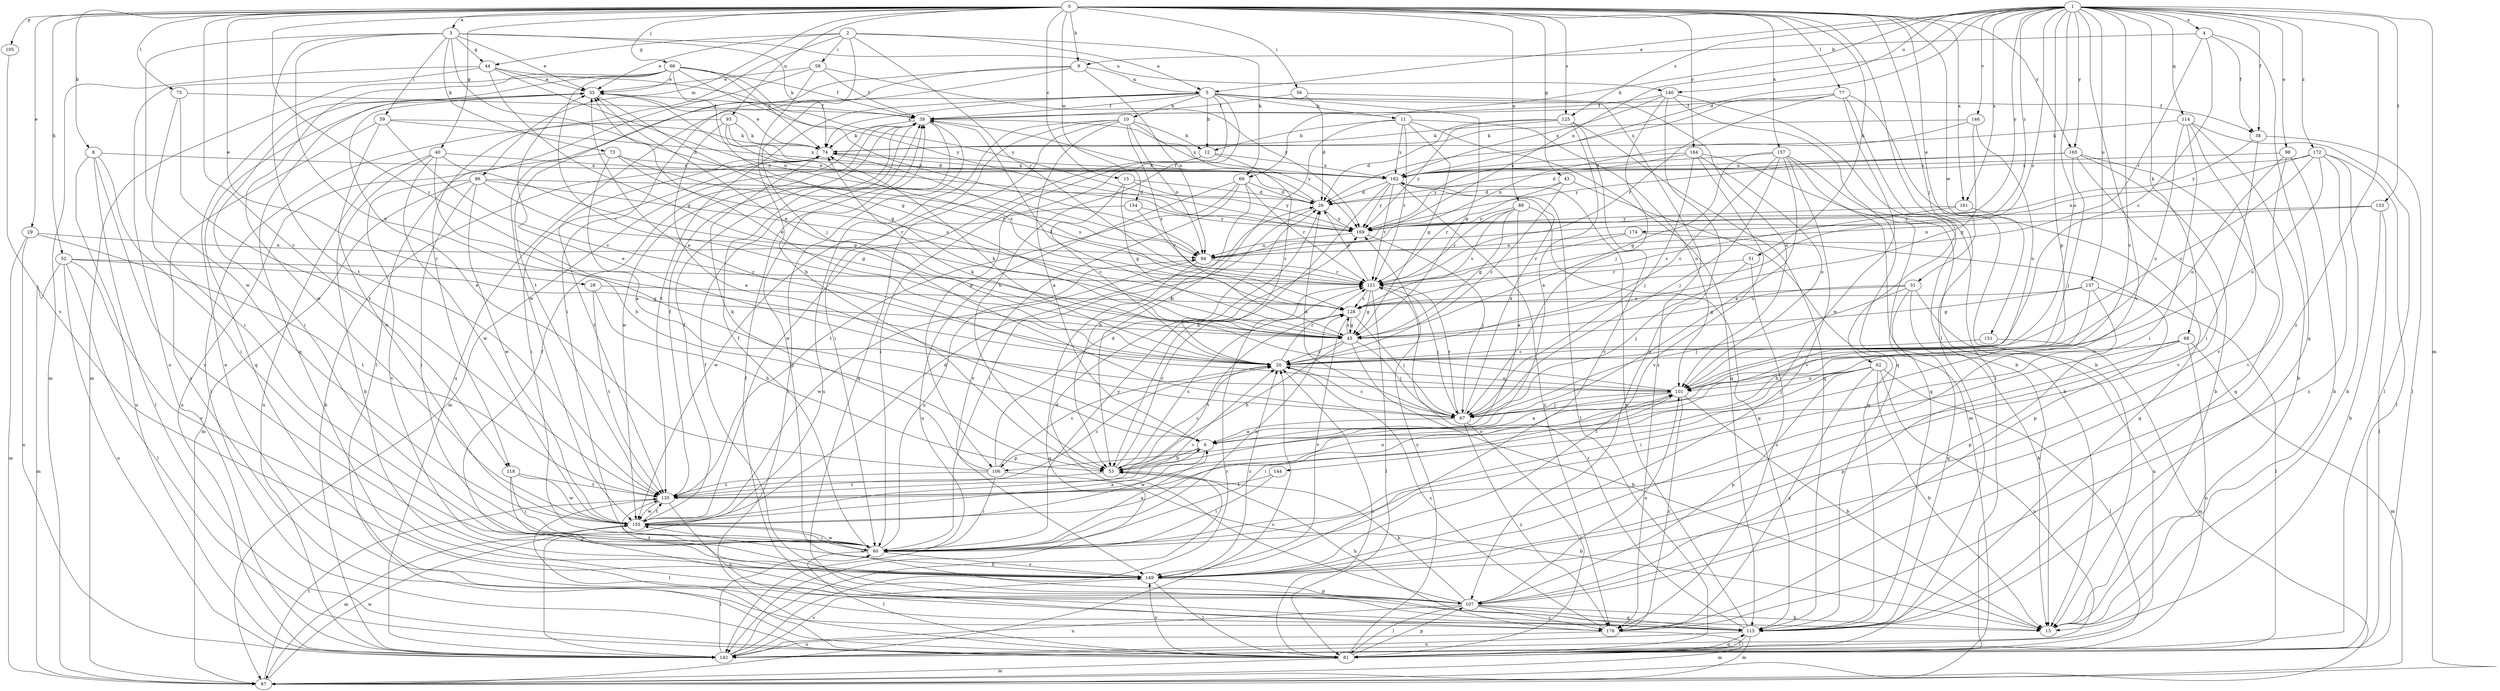 strict digraph  {
0;
1;
2;
3;
4;
5;
6;
8;
9;
10;
11;
12;
13;
15;
20;
26;
28;
29;
31;
33;
38;
39;
40;
43;
44;
45;
51;
52;
53;
56;
58;
59;
60;
62;
66;
67;
68;
69;
73;
74;
75;
77;
81;
86;
87;
88;
93;
94;
98;
101;
105;
106;
107;
114;
115;
118;
121;
125;
128;
133;
135;
137;
140;
142;
144;
146;
149;
151;
154;
155;
157;
161;
162;
164;
165;
169;
172;
174;
176;
0 -> 3  [label=a];
0 -> 8  [label=b];
0 -> 9  [label=b];
0 -> 15  [label=c];
0 -> 20  [label=c];
0 -> 28  [label=e];
0 -> 29  [label=e];
0 -> 31  [label=e];
0 -> 40  [label=g];
0 -> 43  [label=g];
0 -> 51  [label=h];
0 -> 52  [label=h];
0 -> 56  [label=i];
0 -> 62  [label=j];
0 -> 66  [label=j];
0 -> 75  [label=l];
0 -> 77  [label=l];
0 -> 81  [label=l];
0 -> 86  [label=m];
0 -> 88  [label=n];
0 -> 93  [label=n];
0 -> 105  [label=p];
0 -> 118  [label=r];
0 -> 125  [label=s];
0 -> 151  [label=w];
0 -> 154  [label=w];
0 -> 157  [label=x];
0 -> 161  [label=x];
0 -> 164  [label=y];
0 -> 165  [label=y];
1 -> 4  [label=a];
1 -> 5  [label=a];
1 -> 26  [label=d];
1 -> 38  [label=f];
1 -> 68  [label=k];
1 -> 69  [label=k];
1 -> 87  [label=m];
1 -> 94  [label=n];
1 -> 98  [label=o];
1 -> 101  [label=o];
1 -> 106  [label=p];
1 -> 114  [label=q];
1 -> 125  [label=s];
1 -> 128  [label=s];
1 -> 133  [label=t];
1 -> 137  [label=u];
1 -> 140  [label=u];
1 -> 144  [label=v];
1 -> 146  [label=v];
1 -> 149  [label=v];
1 -> 161  [label=x];
1 -> 165  [label=y];
1 -> 169  [label=y];
1 -> 172  [label=z];
1 -> 174  [label=z];
1 -> 176  [label=z];
2 -> 5  [label=a];
2 -> 33  [label=e];
2 -> 44  [label=g];
2 -> 58  [label=i];
2 -> 67  [label=j];
2 -> 69  [label=k];
2 -> 118  [label=r];
2 -> 121  [label=r];
3 -> 33  [label=e];
3 -> 44  [label=g];
3 -> 59  [label=i];
3 -> 73  [label=k];
3 -> 74  [label=k];
3 -> 94  [label=n];
3 -> 101  [label=o];
3 -> 135  [label=t];
3 -> 140  [label=u];
3 -> 155  [label=w];
4 -> 9  [label=b];
4 -> 20  [label=c];
4 -> 38  [label=f];
4 -> 115  [label=q];
4 -> 121  [label=r];
5 -> 10  [label=b];
5 -> 11  [label=b];
5 -> 12  [label=b];
5 -> 38  [label=f];
5 -> 39  [label=f];
5 -> 45  [label=g];
5 -> 53  [label=h];
5 -> 74  [label=k];
5 -> 106  [label=p];
5 -> 135  [label=t];
5 -> 142  [label=u];
5 -> 176  [label=z];
6 -> 53  [label=h];
6 -> 106  [label=p];
6 -> 155  [label=w];
8 -> 60  [label=i];
8 -> 81  [label=l];
8 -> 142  [label=u];
8 -> 149  [label=v];
8 -> 162  [label=x];
9 -> 5  [label=a];
9 -> 60  [label=i];
9 -> 94  [label=n];
9 -> 135  [label=t];
9 -> 155  [label=w];
10 -> 6  [label=a];
10 -> 12  [label=b];
10 -> 60  [label=i];
10 -> 94  [label=n];
10 -> 115  [label=q];
10 -> 128  [label=s];
10 -> 142  [label=u];
10 -> 169  [label=y];
11 -> 12  [label=b];
11 -> 45  [label=g];
11 -> 53  [label=h];
11 -> 101  [label=o];
11 -> 115  [label=q];
11 -> 121  [label=r];
11 -> 162  [label=x];
12 -> 20  [label=c];
12 -> 60  [label=i];
12 -> 155  [label=w];
12 -> 162  [label=x];
15 -> 20  [label=c];
15 -> 26  [label=d];
15 -> 45  [label=g];
15 -> 169  [label=y];
20 -> 33  [label=e];
20 -> 74  [label=k];
20 -> 101  [label=o];
20 -> 121  [label=r];
26 -> 39  [label=f];
26 -> 60  [label=i];
26 -> 169  [label=y];
28 -> 53  [label=h];
28 -> 128  [label=s];
28 -> 135  [label=t];
29 -> 87  [label=m];
29 -> 94  [label=n];
29 -> 135  [label=t];
29 -> 142  [label=u];
31 -> 13  [label=b];
31 -> 45  [label=g];
31 -> 67  [label=j];
31 -> 115  [label=q];
31 -> 128  [label=s];
31 -> 142  [label=u];
33 -> 39  [label=f];
33 -> 45  [label=g];
33 -> 60  [label=i];
33 -> 115  [label=q];
38 -> 60  [label=i];
38 -> 81  [label=l];
38 -> 169  [label=y];
39 -> 74  [label=k];
39 -> 81  [label=l];
39 -> 87  [label=m];
39 -> 107  [label=p];
39 -> 155  [label=w];
39 -> 162  [label=x];
40 -> 13  [label=b];
40 -> 45  [label=g];
40 -> 53  [label=h];
40 -> 142  [label=u];
40 -> 155  [label=w];
40 -> 162  [label=x];
43 -> 20  [label=c];
43 -> 26  [label=d];
43 -> 115  [label=q];
43 -> 121  [label=r];
44 -> 33  [label=e];
44 -> 45  [label=g];
44 -> 87  [label=m];
44 -> 94  [label=n];
44 -> 142  [label=u];
44 -> 169  [label=y];
45 -> 13  [label=b];
45 -> 20  [label=c];
45 -> 33  [label=e];
45 -> 39  [label=f];
45 -> 53  [label=h];
45 -> 67  [label=j];
45 -> 128  [label=s];
51 -> 67  [label=j];
51 -> 121  [label=r];
51 -> 176  [label=z];
52 -> 45  [label=g];
52 -> 81  [label=l];
52 -> 87  [label=m];
52 -> 121  [label=r];
52 -> 142  [label=u];
52 -> 149  [label=v];
53 -> 20  [label=c];
53 -> 101  [label=o];
53 -> 121  [label=r];
53 -> 128  [label=s];
53 -> 135  [label=t];
56 -> 26  [label=d];
56 -> 39  [label=f];
56 -> 101  [label=o];
58 -> 33  [label=e];
58 -> 39  [label=f];
58 -> 53  [label=h];
58 -> 81  [label=l];
58 -> 169  [label=y];
59 -> 20  [label=c];
59 -> 74  [label=k];
59 -> 155  [label=w];
59 -> 162  [label=x];
59 -> 176  [label=z];
60 -> 6  [label=a];
60 -> 39  [label=f];
60 -> 81  [label=l];
60 -> 94  [label=n];
60 -> 128  [label=s];
60 -> 149  [label=v];
60 -> 155  [label=w];
60 -> 169  [label=y];
62 -> 13  [label=b];
62 -> 67  [label=j];
62 -> 81  [label=l];
62 -> 101  [label=o];
62 -> 107  [label=p];
62 -> 135  [label=t];
62 -> 142  [label=u];
62 -> 176  [label=z];
66 -> 20  [label=c];
66 -> 33  [label=e];
66 -> 39  [label=f];
66 -> 45  [label=g];
66 -> 74  [label=k];
66 -> 87  [label=m];
66 -> 94  [label=n];
66 -> 115  [label=q];
66 -> 155  [label=w];
66 -> 169  [label=y];
67 -> 6  [label=a];
67 -> 20  [label=c];
67 -> 26  [label=d];
67 -> 33  [label=e];
67 -> 81  [label=l];
67 -> 121  [label=r];
67 -> 162  [label=x];
67 -> 176  [label=z];
68 -> 20  [label=c];
68 -> 60  [label=i];
68 -> 87  [label=m];
68 -> 107  [label=p];
68 -> 142  [label=u];
69 -> 26  [label=d];
69 -> 53  [label=h];
69 -> 121  [label=r];
69 -> 135  [label=t];
69 -> 142  [label=u];
69 -> 149  [label=v];
73 -> 6  [label=a];
73 -> 121  [label=r];
73 -> 128  [label=s];
73 -> 142  [label=u];
73 -> 162  [label=x];
74 -> 33  [label=e];
74 -> 60  [label=i];
74 -> 128  [label=s];
74 -> 135  [label=t];
74 -> 162  [label=x];
75 -> 39  [label=f];
75 -> 60  [label=i];
75 -> 135  [label=t];
77 -> 13  [label=b];
77 -> 39  [label=f];
77 -> 81  [label=l];
77 -> 121  [label=r];
77 -> 155  [label=w];
77 -> 162  [label=x];
81 -> 20  [label=c];
81 -> 87  [label=m];
81 -> 107  [label=p];
81 -> 115  [label=q];
81 -> 149  [label=v];
81 -> 169  [label=y];
86 -> 26  [label=d];
86 -> 45  [label=g];
86 -> 60  [label=i];
86 -> 87  [label=m];
86 -> 121  [label=r];
86 -> 149  [label=v];
86 -> 155  [label=w];
87 -> 20  [label=c];
87 -> 135  [label=t];
87 -> 155  [label=w];
88 -> 6  [label=a];
88 -> 45  [label=g];
88 -> 115  [label=q];
88 -> 121  [label=r];
88 -> 128  [label=s];
88 -> 169  [label=y];
93 -> 6  [label=a];
93 -> 26  [label=d];
93 -> 74  [label=k];
93 -> 81  [label=l];
93 -> 128  [label=s];
94 -> 121  [label=r];
94 -> 142  [label=u];
94 -> 155  [label=w];
98 -> 13  [label=b];
98 -> 101  [label=o];
98 -> 149  [label=v];
98 -> 162  [label=x];
101 -> 6  [label=a];
101 -> 13  [label=b];
101 -> 33  [label=e];
101 -> 60  [label=i];
101 -> 67  [label=j];
101 -> 74  [label=k];
101 -> 176  [label=z];
105 -> 149  [label=v];
106 -> 13  [label=b];
106 -> 20  [label=c];
106 -> 26  [label=d];
106 -> 33  [label=e];
106 -> 60  [label=i];
106 -> 74  [label=k];
106 -> 135  [label=t];
107 -> 13  [label=b];
107 -> 26  [label=d];
107 -> 39  [label=f];
107 -> 53  [label=h];
107 -> 81  [label=l];
107 -> 101  [label=o];
107 -> 115  [label=q];
107 -> 142  [label=u];
107 -> 176  [label=z];
114 -> 13  [label=b];
114 -> 60  [label=i];
114 -> 74  [label=k];
114 -> 81  [label=l];
114 -> 101  [label=o];
114 -> 149  [label=v];
115 -> 33  [label=e];
115 -> 81  [label=l];
115 -> 87  [label=m];
115 -> 121  [label=r];
115 -> 142  [label=u];
115 -> 162  [label=x];
118 -> 60  [label=i];
118 -> 107  [label=p];
118 -> 135  [label=t];
118 -> 155  [label=w];
121 -> 26  [label=d];
121 -> 45  [label=g];
121 -> 67  [label=j];
121 -> 81  [label=l];
121 -> 128  [label=s];
125 -> 6  [label=a];
125 -> 26  [label=d];
125 -> 74  [label=k];
125 -> 115  [label=q];
125 -> 149  [label=v];
125 -> 169  [label=y];
128 -> 45  [label=g];
128 -> 67  [label=j];
128 -> 135  [label=t];
128 -> 149  [label=v];
133 -> 13  [label=b];
133 -> 81  [label=l];
133 -> 94  [label=n];
133 -> 169  [label=y];
135 -> 20  [label=c];
135 -> 39  [label=f];
135 -> 81  [label=l];
135 -> 101  [label=o];
135 -> 115  [label=q];
135 -> 155  [label=w];
137 -> 45  [label=g];
137 -> 53  [label=h];
137 -> 81  [label=l];
137 -> 107  [label=p];
137 -> 128  [label=s];
140 -> 13  [label=b];
140 -> 39  [label=f];
140 -> 67  [label=j];
140 -> 107  [label=p];
140 -> 115  [label=q];
140 -> 162  [label=x];
142 -> 53  [label=h];
142 -> 60  [label=i];
142 -> 74  [label=k];
142 -> 121  [label=r];
142 -> 149  [label=v];
144 -> 60  [label=i];
144 -> 135  [label=t];
146 -> 45  [label=g];
146 -> 74  [label=k];
146 -> 94  [label=n];
146 -> 101  [label=o];
149 -> 20  [label=c];
149 -> 39  [label=f];
149 -> 81  [label=l];
149 -> 107  [label=p];
149 -> 135  [label=t];
149 -> 155  [label=w];
151 -> 20  [label=c];
151 -> 87  [label=m];
154 -> 121  [label=r];
154 -> 155  [label=w];
154 -> 169  [label=y];
155 -> 6  [label=a];
155 -> 20  [label=c];
155 -> 26  [label=d];
155 -> 39  [label=f];
155 -> 60  [label=i];
155 -> 87  [label=m];
155 -> 135  [label=t];
157 -> 6  [label=a];
157 -> 13  [label=b];
157 -> 20  [label=c];
157 -> 45  [label=g];
157 -> 67  [label=j];
157 -> 115  [label=q];
157 -> 149  [label=v];
157 -> 162  [label=x];
161 -> 115  [label=q];
161 -> 128  [label=s];
161 -> 169  [label=y];
162 -> 26  [label=d];
162 -> 53  [label=h];
162 -> 74  [label=k];
162 -> 81  [label=l];
162 -> 121  [label=r];
162 -> 169  [label=y];
162 -> 176  [label=z];
164 -> 67  [label=j];
164 -> 87  [label=m];
164 -> 101  [label=o];
164 -> 149  [label=v];
164 -> 162  [label=x];
164 -> 169  [label=y];
165 -> 13  [label=b];
165 -> 26  [label=d];
165 -> 67  [label=j];
165 -> 115  [label=q];
165 -> 149  [label=v];
165 -> 162  [label=x];
165 -> 169  [label=y];
169 -> 33  [label=e];
169 -> 67  [label=j];
169 -> 94  [label=n];
172 -> 13  [label=b];
172 -> 20  [label=c];
172 -> 81  [label=l];
172 -> 94  [label=n];
172 -> 101  [label=o];
172 -> 162  [label=x];
172 -> 176  [label=z];
174 -> 94  [label=n];
174 -> 107  [label=p];
174 -> 121  [label=r];
176 -> 20  [label=c];
176 -> 39  [label=f];
176 -> 53  [label=h];
176 -> 87  [label=m];
176 -> 142  [label=u];
}
